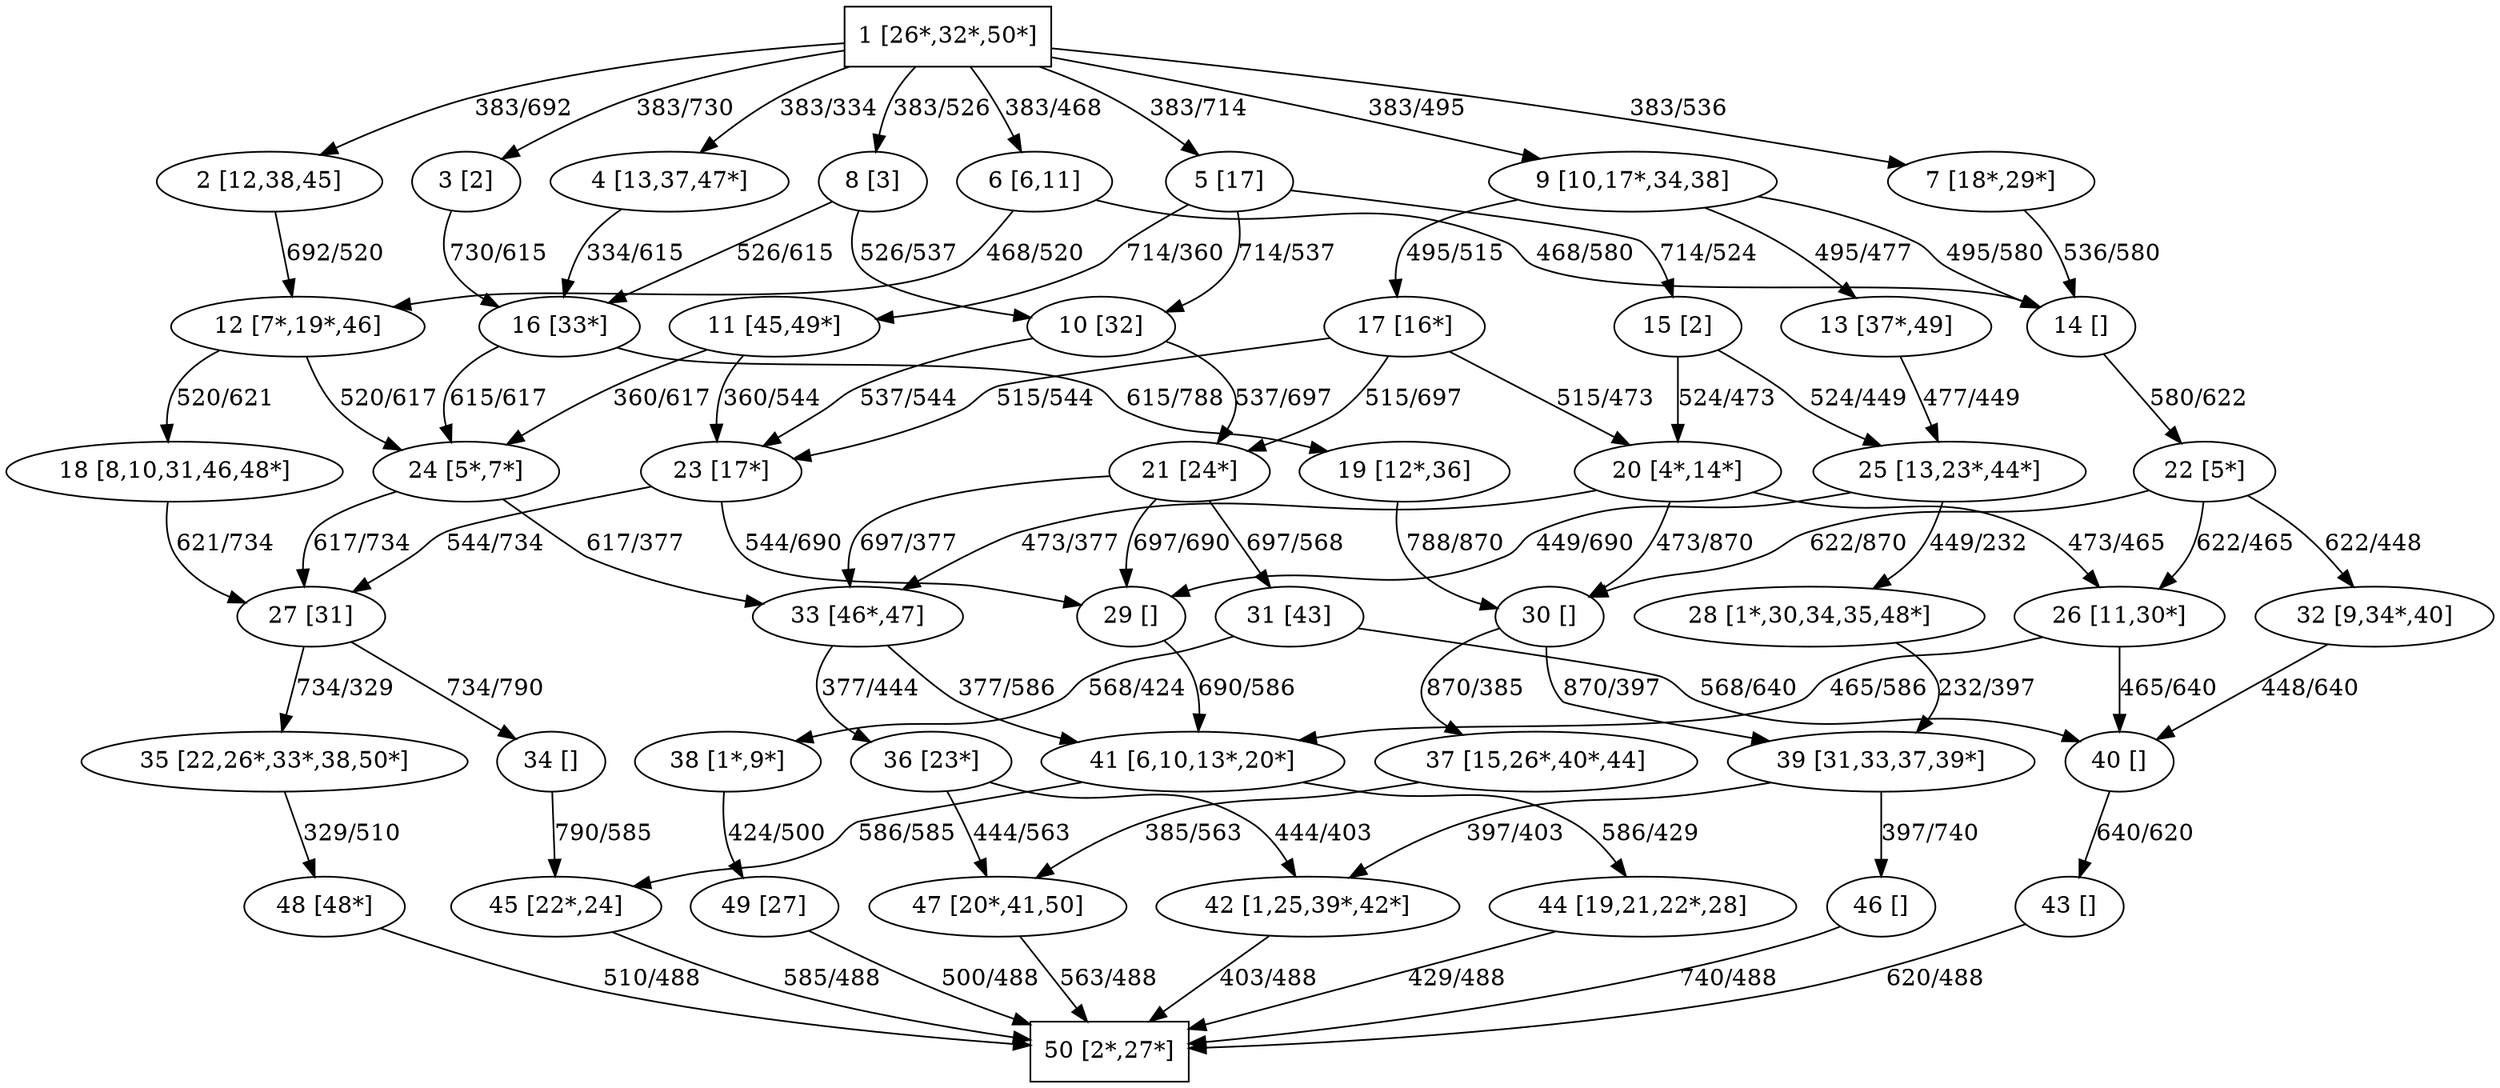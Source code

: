 strict digraph graph_50_2_1 {
	rankdir=UD;
	1 [label="1 [26*,32*,50*]" shape=box];
	2 [label="2 [12,38,45]"];
	3 [label="3 [2]"];
	4 [label="4 [13,37,47*]"];
	5 [label="5 [17]"];
	6 [label="6 [6,11]"];
	7 [label="7 [18*,29*]"];
	8 [label="8 [3]"];
	9 [label="9 [10,17*,34,38]"];
	10 [label="10 [32]"];
	11 [label="11 [45,49*]"];
	12 [label="12 [7*,19*,46]"];
	13 [label="13 [37*,49]"];
	14 [label="14 []"];
	15 [label="15 [2]"];
	16 [label="16 [33*]"];
	17 [label="17 [16*]"];
	18 [label="18 [8,10,31,46,48*]"];
	19 [label="19 [12*,36]"];
	20 [label="20 [4*,14*]"];
	21 [label="21 [24*]"];
	22 [label="22 [5*]"];
	23 [label="23 [17*]"];
	24 [label="24 [5*,7*]"];
	25 [label="25 [13,23*,44*]"];
	26 [label="26 [11,30*]"];
	27 [label="27 [31]"];
	28 [label="28 [1*,30,34,35,48*]"];
	29 [label="29 []"];
	30 [label="30 []"];
	31 [label="31 [43]"];
	32 [label="32 [9,34*,40]"];
	33 [label="33 [46*,47]"];
	34 [label="34 []"];
	35 [label="35 [22,26*,33*,38,50*]"];
	36 [label="36 [23*]"];
	37 [label="37 [15,26*,40*,44]"];
	38 [label="38 [1*,9*]"];
	39 [label="39 [31,33,37,39*]"];
	40 [label="40 []"];
	41 [label="41 [6,10,13*,20*]"];
	42 [label="42 [1,25,39*,42*]"];
	43 [label="43 []"];
	44 [label="44 [19,21,22*,28]"];
	45 [label="45 [22*,24]"];
	46 [label="46 []"];
	47 [label="47 [20*,41,50]"];
	48 [label="48 [48*]"];
	49 [label="49 [27]"];
	50 [label="50 [2*,27*]" shape=box];
	1 -> 2[label="383/692"];
	1 -> 3[label="383/730"];
	1 -> 4[label="383/334"];
	1 -> 5[label="383/714"];
	1 -> 6[label="383/468"];
	1 -> 7[label="383/536"];
	1 -> 8[label="383/526"];
	1 -> 9[label="383/495"];
	2 -> 12[label="692/520"];
	3 -> 16[label="730/615"];
	4 -> 16[label="334/615"];
	5 -> 15[label="714/524"];
	5 -> 11[label="714/360"];
	5 -> 10[label="714/537"];
	6 -> 14[label="468/580"];
	6 -> 12[label="468/520"];
	7 -> 14[label="536/580"];
	8 -> 16[label="526/615"];
	8 -> 10[label="526/537"];
	9 -> 14[label="495/580"];
	9 -> 13[label="495/477"];
	9 -> 17[label="495/515"];
	10 -> 23[label="537/544"];
	10 -> 21[label="537/697"];
	11 -> 23[label="360/544"];
	11 -> 24[label="360/617"];
	12 -> 24[label="520/617"];
	12 -> 18[label="520/621"];
	13 -> 25[label="477/449"];
	14 -> 22[label="580/622"];
	15 -> 20[label="524/473"];
	15 -> 25[label="524/449"];
	16 -> 19[label="615/788"];
	16 -> 24[label="615/617"];
	17 -> 23[label="515/544"];
	17 -> 20[label="515/473"];
	17 -> 21[label="515/697"];
	18 -> 27[label="621/734"];
	19 -> 30[label="788/870"];
	20 -> 26[label="473/465"];
	20 -> 33[label="473/377"];
	20 -> 30[label="473/870"];
	21 -> 31[label="697/568"];
	21 -> 29[label="697/690"];
	21 -> 33[label="697/377"];
	22 -> 32[label="622/448"];
	22 -> 30[label="622/870"];
	22 -> 26[label="622/465"];
	23 -> 27[label="544/734"];
	23 -> 29[label="544/690"];
	24 -> 33[label="617/377"];
	24 -> 27[label="617/734"];
	25 -> 28[label="449/232"];
	25 -> 29[label="449/690"];
	26 -> 40[label="465/640"];
	26 -> 41[label="465/586"];
	27 -> 35[label="734/329"];
	27 -> 34[label="734/790"];
	28 -> 39[label="232/397"];
	29 -> 41[label="690/586"];
	30 -> 39[label="870/397"];
	30 -> 37[label="870/385"];
	31 -> 38[label="568/424"];
	31 -> 40[label="568/640"];
	32 -> 40[label="448/640"];
	33 -> 41[label="377/586"];
	33 -> 36[label="377/444"];
	34 -> 45[label="790/585"];
	35 -> 48[label="329/510"];
	36 -> 47[label="444/563"];
	36 -> 42[label="444/403"];
	37 -> 47[label="385/563"];
	38 -> 49[label="424/500"];
	39 -> 42[label="397/403"];
	39 -> 46[label="397/740"];
	40 -> 43[label="640/620"];
	41 -> 45[label="586/585"];
	41 -> 44[label="586/429"];
	42 -> 50[label="403/488"];
	43 -> 50[label="620/488"];
	44 -> 50[label="429/488"];
	45 -> 50[label="585/488"];
	46 -> 50[label="740/488"];
	47 -> 50[label="563/488"];
	48 -> 50[label="510/488"];
	49 -> 50[label="500/488"];
}
